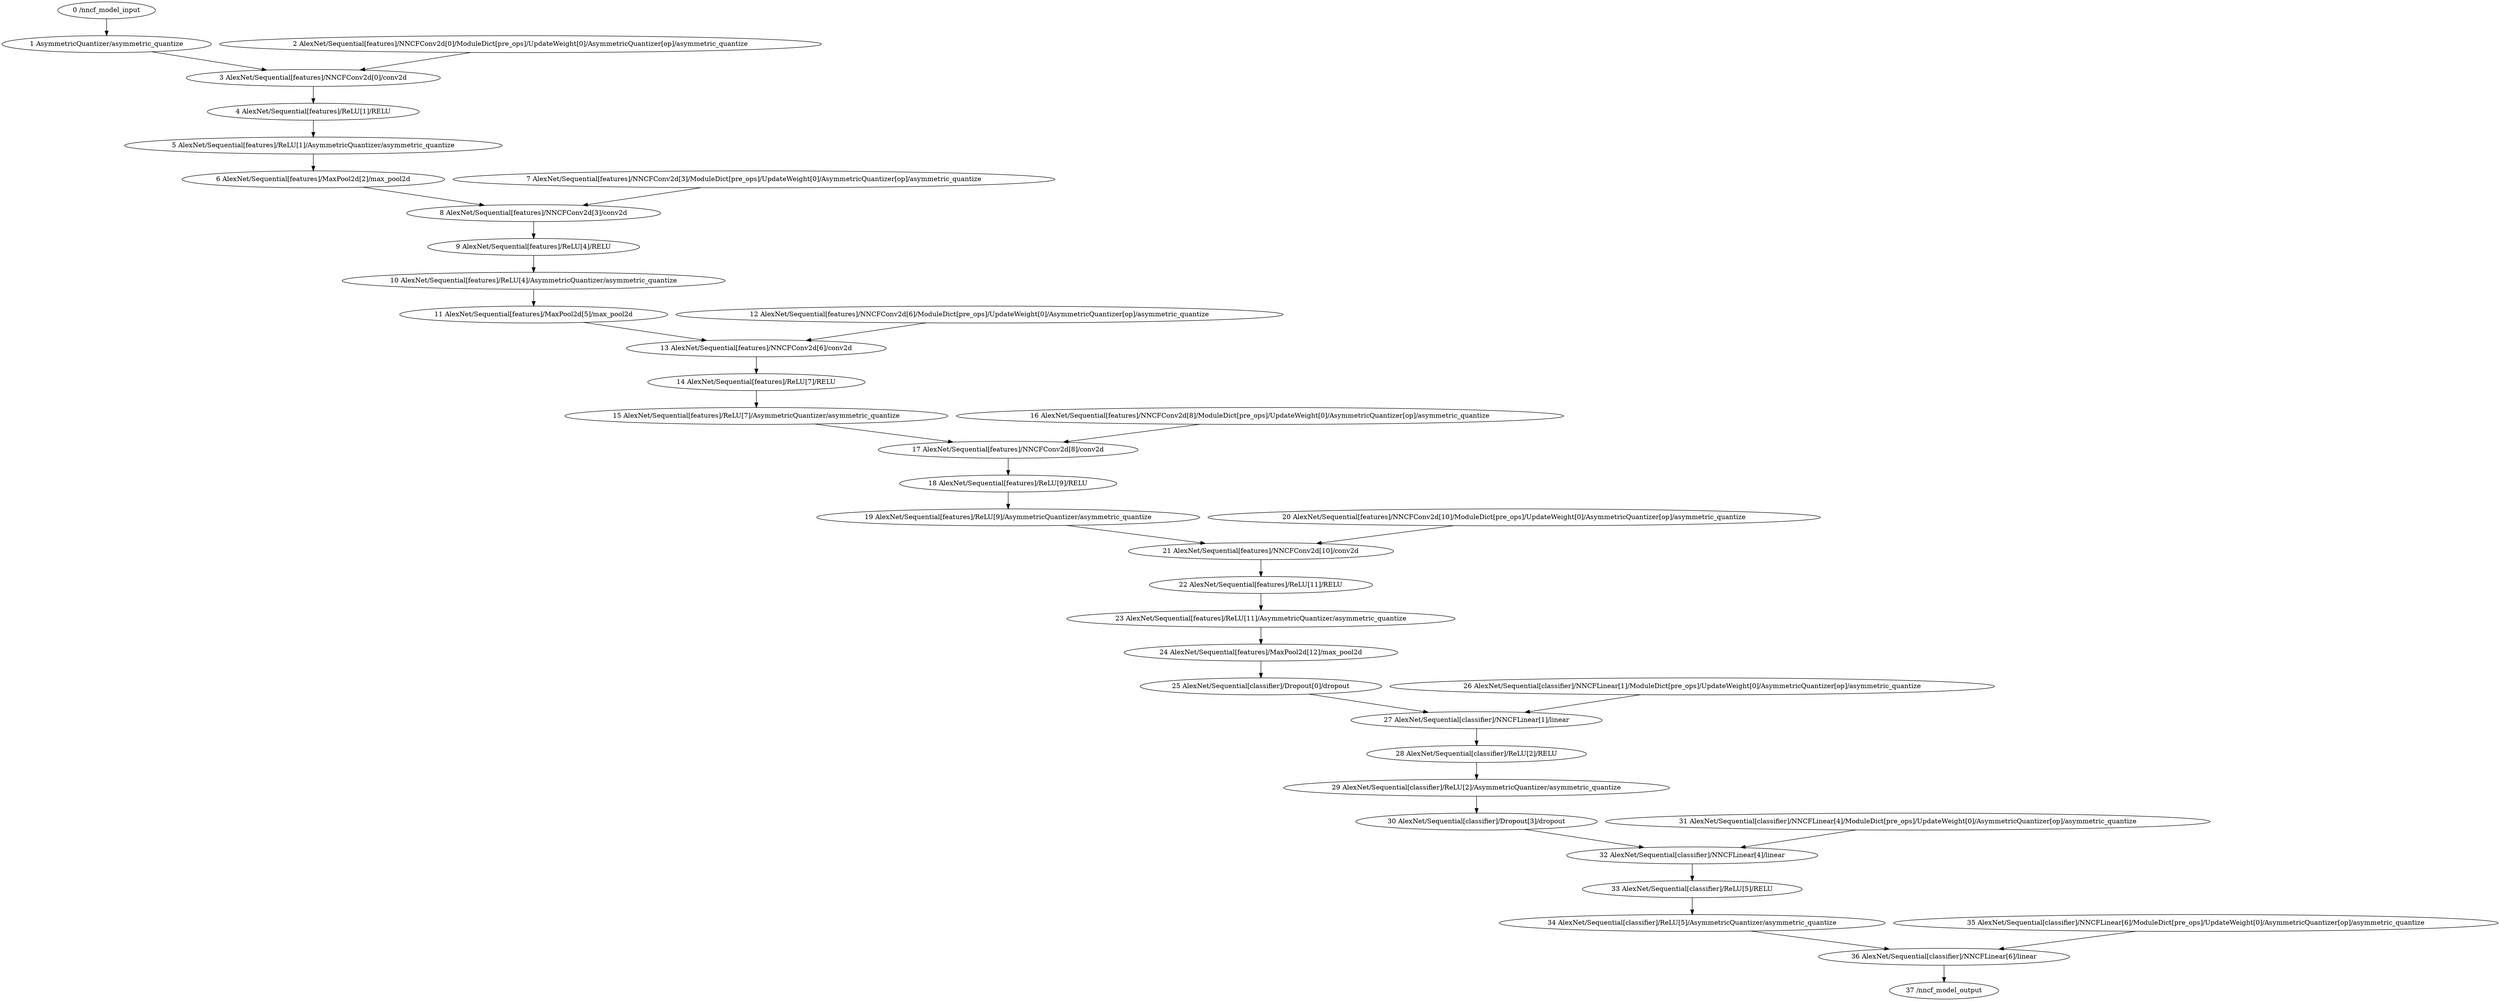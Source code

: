 strict digraph  {
"0 /nncf_model_input" [id=0, scope="", type=nncf_model_input];
"1 AsymmetricQuantizer/asymmetric_quantize" [id=1, scope=AsymmetricQuantizer, type=asymmetric_quantize];
"2 AlexNet/Sequential[features]/NNCFConv2d[0]/ModuleDict[pre_ops]/UpdateWeight[0]/AsymmetricQuantizer[op]/asymmetric_quantize" [id=2, scope="AlexNet/Sequential[features]/NNCFConv2d[0]/ModuleDict[pre_ops]/UpdateWeight[0]/AsymmetricQuantizer[op]", type=asymmetric_quantize];
"3 AlexNet/Sequential[features]/NNCFConv2d[0]/conv2d" [id=3, scope="AlexNet/Sequential[features]/NNCFConv2d[0]", type=conv2d];
"4 AlexNet/Sequential[features]/ReLU[1]/RELU" [id=4, scope="AlexNet/Sequential[features]/ReLU[1]", type=RELU];
"5 AlexNet/Sequential[features]/ReLU[1]/AsymmetricQuantizer/asymmetric_quantize" [id=5, scope="AlexNet/Sequential[features]/ReLU[1]/AsymmetricQuantizer", type=asymmetric_quantize];
"6 AlexNet/Sequential[features]/MaxPool2d[2]/max_pool2d" [id=6, scope="AlexNet/Sequential[features]/MaxPool2d[2]", type=max_pool2d];
"7 AlexNet/Sequential[features]/NNCFConv2d[3]/ModuleDict[pre_ops]/UpdateWeight[0]/AsymmetricQuantizer[op]/asymmetric_quantize" [id=7, scope="AlexNet/Sequential[features]/NNCFConv2d[3]/ModuleDict[pre_ops]/UpdateWeight[0]/AsymmetricQuantizer[op]", type=asymmetric_quantize];
"8 AlexNet/Sequential[features]/NNCFConv2d[3]/conv2d" [id=8, scope="AlexNet/Sequential[features]/NNCFConv2d[3]", type=conv2d];
"9 AlexNet/Sequential[features]/ReLU[4]/RELU" [id=9, scope="AlexNet/Sequential[features]/ReLU[4]", type=RELU];
"10 AlexNet/Sequential[features]/ReLU[4]/AsymmetricQuantizer/asymmetric_quantize" [id=10, scope="AlexNet/Sequential[features]/ReLU[4]/AsymmetricQuantizer", type=asymmetric_quantize];
"11 AlexNet/Sequential[features]/MaxPool2d[5]/max_pool2d" [id=11, scope="AlexNet/Sequential[features]/MaxPool2d[5]", type=max_pool2d];
"12 AlexNet/Sequential[features]/NNCFConv2d[6]/ModuleDict[pre_ops]/UpdateWeight[0]/AsymmetricQuantizer[op]/asymmetric_quantize" [id=12, scope="AlexNet/Sequential[features]/NNCFConv2d[6]/ModuleDict[pre_ops]/UpdateWeight[0]/AsymmetricQuantizer[op]", type=asymmetric_quantize];
"13 AlexNet/Sequential[features]/NNCFConv2d[6]/conv2d" [id=13, scope="AlexNet/Sequential[features]/NNCFConv2d[6]", type=conv2d];
"14 AlexNet/Sequential[features]/ReLU[7]/RELU" [id=14, scope="AlexNet/Sequential[features]/ReLU[7]", type=RELU];
"15 AlexNet/Sequential[features]/ReLU[7]/AsymmetricQuantizer/asymmetric_quantize" [id=15, scope="AlexNet/Sequential[features]/ReLU[7]/AsymmetricQuantizer", type=asymmetric_quantize];
"16 AlexNet/Sequential[features]/NNCFConv2d[8]/ModuleDict[pre_ops]/UpdateWeight[0]/AsymmetricQuantizer[op]/asymmetric_quantize" [id=16, scope="AlexNet/Sequential[features]/NNCFConv2d[8]/ModuleDict[pre_ops]/UpdateWeight[0]/AsymmetricQuantizer[op]", type=asymmetric_quantize];
"17 AlexNet/Sequential[features]/NNCFConv2d[8]/conv2d" [id=17, scope="AlexNet/Sequential[features]/NNCFConv2d[8]", type=conv2d];
"18 AlexNet/Sequential[features]/ReLU[9]/RELU" [id=18, scope="AlexNet/Sequential[features]/ReLU[9]", type=RELU];
"19 AlexNet/Sequential[features]/ReLU[9]/AsymmetricQuantizer/asymmetric_quantize" [id=19, scope="AlexNet/Sequential[features]/ReLU[9]/AsymmetricQuantizer", type=asymmetric_quantize];
"20 AlexNet/Sequential[features]/NNCFConv2d[10]/ModuleDict[pre_ops]/UpdateWeight[0]/AsymmetricQuantizer[op]/asymmetric_quantize" [id=20, scope="AlexNet/Sequential[features]/NNCFConv2d[10]/ModuleDict[pre_ops]/UpdateWeight[0]/AsymmetricQuantizer[op]", type=asymmetric_quantize];
"21 AlexNet/Sequential[features]/NNCFConv2d[10]/conv2d" [id=21, scope="AlexNet/Sequential[features]/NNCFConv2d[10]", type=conv2d];
"22 AlexNet/Sequential[features]/ReLU[11]/RELU" [id=22, scope="AlexNet/Sequential[features]/ReLU[11]", type=RELU];
"23 AlexNet/Sequential[features]/ReLU[11]/AsymmetricQuantizer/asymmetric_quantize" [id=23, scope="AlexNet/Sequential[features]/ReLU[11]/AsymmetricQuantizer", type=asymmetric_quantize];
"24 AlexNet/Sequential[features]/MaxPool2d[12]/max_pool2d" [id=24, scope="AlexNet/Sequential[features]/MaxPool2d[12]", type=max_pool2d];
"25 AlexNet/Sequential[classifier]/Dropout[0]/dropout" [id=25, scope="AlexNet/Sequential[classifier]/Dropout[0]", type=dropout];
"26 AlexNet/Sequential[classifier]/NNCFLinear[1]/ModuleDict[pre_ops]/UpdateWeight[0]/AsymmetricQuantizer[op]/asymmetric_quantize" [id=26, scope="AlexNet/Sequential[classifier]/NNCFLinear[1]/ModuleDict[pre_ops]/UpdateWeight[0]/AsymmetricQuantizer[op]", type=asymmetric_quantize];
"27 AlexNet/Sequential[classifier]/NNCFLinear[1]/linear" [id=27, scope="AlexNet/Sequential[classifier]/NNCFLinear[1]", type=linear];
"28 AlexNet/Sequential[classifier]/ReLU[2]/RELU" [id=28, scope="AlexNet/Sequential[classifier]/ReLU[2]", type=RELU];
"29 AlexNet/Sequential[classifier]/ReLU[2]/AsymmetricQuantizer/asymmetric_quantize" [id=29, scope="AlexNet/Sequential[classifier]/ReLU[2]/AsymmetricQuantizer", type=asymmetric_quantize];
"30 AlexNet/Sequential[classifier]/Dropout[3]/dropout" [id=30, scope="AlexNet/Sequential[classifier]/Dropout[3]", type=dropout];
"31 AlexNet/Sequential[classifier]/NNCFLinear[4]/ModuleDict[pre_ops]/UpdateWeight[0]/AsymmetricQuantizer[op]/asymmetric_quantize" [id=31, scope="AlexNet/Sequential[classifier]/NNCFLinear[4]/ModuleDict[pre_ops]/UpdateWeight[0]/AsymmetricQuantizer[op]", type=asymmetric_quantize];
"32 AlexNet/Sequential[classifier]/NNCFLinear[4]/linear" [id=32, scope="AlexNet/Sequential[classifier]/NNCFLinear[4]", type=linear];
"33 AlexNet/Sequential[classifier]/ReLU[5]/RELU" [id=33, scope="AlexNet/Sequential[classifier]/ReLU[5]", type=RELU];
"34 AlexNet/Sequential[classifier]/ReLU[5]/AsymmetricQuantizer/asymmetric_quantize" [id=34, scope="AlexNet/Sequential[classifier]/ReLU[5]/AsymmetricQuantizer", type=asymmetric_quantize];
"35 AlexNet/Sequential[classifier]/NNCFLinear[6]/ModuleDict[pre_ops]/UpdateWeight[0]/AsymmetricQuantizer[op]/asymmetric_quantize" [id=35, scope="AlexNet/Sequential[classifier]/NNCFLinear[6]/ModuleDict[pre_ops]/UpdateWeight[0]/AsymmetricQuantizer[op]", type=asymmetric_quantize];
"36 AlexNet/Sequential[classifier]/NNCFLinear[6]/linear" [id=36, scope="AlexNet/Sequential[classifier]/NNCFLinear[6]", type=linear];
"37 /nncf_model_output" [id=37, scope="", type=nncf_model_output];
"0 /nncf_model_input" -> "1 AsymmetricQuantizer/asymmetric_quantize";
"1 AsymmetricQuantizer/asymmetric_quantize" -> "3 AlexNet/Sequential[features]/NNCFConv2d[0]/conv2d";
"2 AlexNet/Sequential[features]/NNCFConv2d[0]/ModuleDict[pre_ops]/UpdateWeight[0]/AsymmetricQuantizer[op]/asymmetric_quantize" -> "3 AlexNet/Sequential[features]/NNCFConv2d[0]/conv2d";
"3 AlexNet/Sequential[features]/NNCFConv2d[0]/conv2d" -> "4 AlexNet/Sequential[features]/ReLU[1]/RELU";
"4 AlexNet/Sequential[features]/ReLU[1]/RELU" -> "5 AlexNet/Sequential[features]/ReLU[1]/AsymmetricQuantizer/asymmetric_quantize";
"5 AlexNet/Sequential[features]/ReLU[1]/AsymmetricQuantizer/asymmetric_quantize" -> "6 AlexNet/Sequential[features]/MaxPool2d[2]/max_pool2d";
"6 AlexNet/Sequential[features]/MaxPool2d[2]/max_pool2d" -> "8 AlexNet/Sequential[features]/NNCFConv2d[3]/conv2d";
"7 AlexNet/Sequential[features]/NNCFConv2d[3]/ModuleDict[pre_ops]/UpdateWeight[0]/AsymmetricQuantizer[op]/asymmetric_quantize" -> "8 AlexNet/Sequential[features]/NNCFConv2d[3]/conv2d";
"8 AlexNet/Sequential[features]/NNCFConv2d[3]/conv2d" -> "9 AlexNet/Sequential[features]/ReLU[4]/RELU";
"9 AlexNet/Sequential[features]/ReLU[4]/RELU" -> "10 AlexNet/Sequential[features]/ReLU[4]/AsymmetricQuantizer/asymmetric_quantize";
"10 AlexNet/Sequential[features]/ReLU[4]/AsymmetricQuantizer/asymmetric_quantize" -> "11 AlexNet/Sequential[features]/MaxPool2d[5]/max_pool2d";
"11 AlexNet/Sequential[features]/MaxPool2d[5]/max_pool2d" -> "13 AlexNet/Sequential[features]/NNCFConv2d[6]/conv2d";
"12 AlexNet/Sequential[features]/NNCFConv2d[6]/ModuleDict[pre_ops]/UpdateWeight[0]/AsymmetricQuantizer[op]/asymmetric_quantize" -> "13 AlexNet/Sequential[features]/NNCFConv2d[6]/conv2d";
"13 AlexNet/Sequential[features]/NNCFConv2d[6]/conv2d" -> "14 AlexNet/Sequential[features]/ReLU[7]/RELU";
"14 AlexNet/Sequential[features]/ReLU[7]/RELU" -> "15 AlexNet/Sequential[features]/ReLU[7]/AsymmetricQuantizer/asymmetric_quantize";
"15 AlexNet/Sequential[features]/ReLU[7]/AsymmetricQuantizer/asymmetric_quantize" -> "17 AlexNet/Sequential[features]/NNCFConv2d[8]/conv2d";
"16 AlexNet/Sequential[features]/NNCFConv2d[8]/ModuleDict[pre_ops]/UpdateWeight[0]/AsymmetricQuantizer[op]/asymmetric_quantize" -> "17 AlexNet/Sequential[features]/NNCFConv2d[8]/conv2d";
"17 AlexNet/Sequential[features]/NNCFConv2d[8]/conv2d" -> "18 AlexNet/Sequential[features]/ReLU[9]/RELU";
"18 AlexNet/Sequential[features]/ReLU[9]/RELU" -> "19 AlexNet/Sequential[features]/ReLU[9]/AsymmetricQuantizer/asymmetric_quantize";
"19 AlexNet/Sequential[features]/ReLU[9]/AsymmetricQuantizer/asymmetric_quantize" -> "21 AlexNet/Sequential[features]/NNCFConv2d[10]/conv2d";
"20 AlexNet/Sequential[features]/NNCFConv2d[10]/ModuleDict[pre_ops]/UpdateWeight[0]/AsymmetricQuantizer[op]/asymmetric_quantize" -> "21 AlexNet/Sequential[features]/NNCFConv2d[10]/conv2d";
"21 AlexNet/Sequential[features]/NNCFConv2d[10]/conv2d" -> "22 AlexNet/Sequential[features]/ReLU[11]/RELU";
"22 AlexNet/Sequential[features]/ReLU[11]/RELU" -> "23 AlexNet/Sequential[features]/ReLU[11]/AsymmetricQuantizer/asymmetric_quantize";
"23 AlexNet/Sequential[features]/ReLU[11]/AsymmetricQuantizer/asymmetric_quantize" -> "24 AlexNet/Sequential[features]/MaxPool2d[12]/max_pool2d";
"24 AlexNet/Sequential[features]/MaxPool2d[12]/max_pool2d" -> "25 AlexNet/Sequential[classifier]/Dropout[0]/dropout";
"25 AlexNet/Sequential[classifier]/Dropout[0]/dropout" -> "27 AlexNet/Sequential[classifier]/NNCFLinear[1]/linear";
"26 AlexNet/Sequential[classifier]/NNCFLinear[1]/ModuleDict[pre_ops]/UpdateWeight[0]/AsymmetricQuantizer[op]/asymmetric_quantize" -> "27 AlexNet/Sequential[classifier]/NNCFLinear[1]/linear";
"27 AlexNet/Sequential[classifier]/NNCFLinear[1]/linear" -> "28 AlexNet/Sequential[classifier]/ReLU[2]/RELU";
"28 AlexNet/Sequential[classifier]/ReLU[2]/RELU" -> "29 AlexNet/Sequential[classifier]/ReLU[2]/AsymmetricQuantizer/asymmetric_quantize";
"29 AlexNet/Sequential[classifier]/ReLU[2]/AsymmetricQuantizer/asymmetric_quantize" -> "30 AlexNet/Sequential[classifier]/Dropout[3]/dropout";
"30 AlexNet/Sequential[classifier]/Dropout[3]/dropout" -> "32 AlexNet/Sequential[classifier]/NNCFLinear[4]/linear";
"31 AlexNet/Sequential[classifier]/NNCFLinear[4]/ModuleDict[pre_ops]/UpdateWeight[0]/AsymmetricQuantizer[op]/asymmetric_quantize" -> "32 AlexNet/Sequential[classifier]/NNCFLinear[4]/linear";
"32 AlexNet/Sequential[classifier]/NNCFLinear[4]/linear" -> "33 AlexNet/Sequential[classifier]/ReLU[5]/RELU";
"33 AlexNet/Sequential[classifier]/ReLU[5]/RELU" -> "34 AlexNet/Sequential[classifier]/ReLU[5]/AsymmetricQuantizer/asymmetric_quantize";
"34 AlexNet/Sequential[classifier]/ReLU[5]/AsymmetricQuantizer/asymmetric_quantize" -> "36 AlexNet/Sequential[classifier]/NNCFLinear[6]/linear";
"35 AlexNet/Sequential[classifier]/NNCFLinear[6]/ModuleDict[pre_ops]/UpdateWeight[0]/AsymmetricQuantizer[op]/asymmetric_quantize" -> "36 AlexNet/Sequential[classifier]/NNCFLinear[6]/linear";
"36 AlexNet/Sequential[classifier]/NNCFLinear[6]/linear" -> "37 /nncf_model_output";
}
